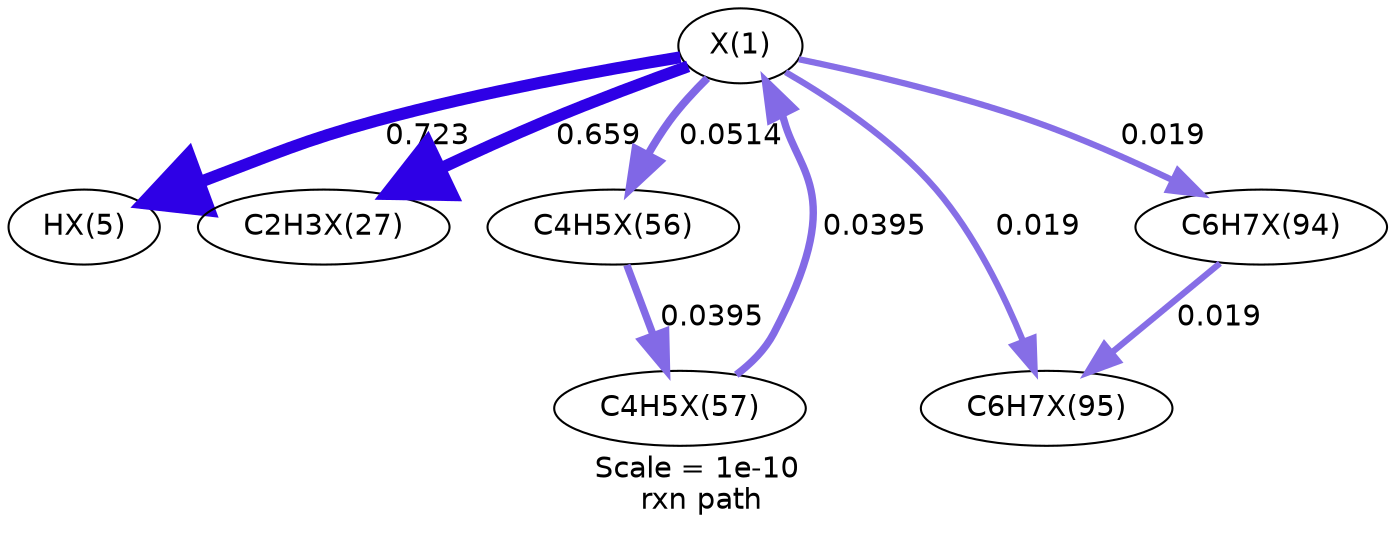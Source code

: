 digraph reaction_paths {
center=1;
s84 -> s85[fontname="Helvetica", style="setlinewidth(5.75)", arrowsize=2.88, color="0.7, 1.22, 0.9"
, label=" 0.723"];
s84 -> s86[fontname="Helvetica", style="setlinewidth(5.69)", arrowsize=2.84, color="0.7, 1.16, 0.9"
, label=" 0.659"];
s84 -> s97[fontname="Helvetica", style="setlinewidth(3.76)", arrowsize=1.88, color="0.7, 0.551, 0.9"
, label=" 0.0514"];
s98 -> s84[fontname="Helvetica", style="setlinewidth(3.56)", arrowsize=1.78, color="0.7, 0.539, 0.9"
, label=" 0.0395"];
s84 -> s105[fontname="Helvetica", style="setlinewidth(3.01)", arrowsize=1.5, color="0.7, 0.519, 0.9"
, label=" 0.019"];
s84 -> s104[fontname="Helvetica", style="setlinewidth(3.01)", arrowsize=1.5, color="0.7, 0.519, 0.9"
, label=" 0.019"];
s97 -> s98[fontname="Helvetica", style="setlinewidth(3.56)", arrowsize=1.78, color="0.7, 0.539, 0.9"
, label=" 0.0395"];
s104 -> s105[fontname="Helvetica", style="setlinewidth(3.01)", arrowsize=1.5, color="0.7, 0.519, 0.9"
, label=" 0.019"];
s84 [ fontname="Helvetica", label="X(1)"];
s85 [ fontname="Helvetica", label="HX(5)"];
s86 [ fontname="Helvetica", label="C2H3X(27)"];
s97 [ fontname="Helvetica", label="C4H5X(56)"];
s98 [ fontname="Helvetica", label="C4H5X(57)"];
s104 [ fontname="Helvetica", label="C6H7X(94)"];
s105 [ fontname="Helvetica", label="C6H7X(95)"];
 label = "Scale = 1e-10\l rxn path";
 fontname = "Helvetica";
}
